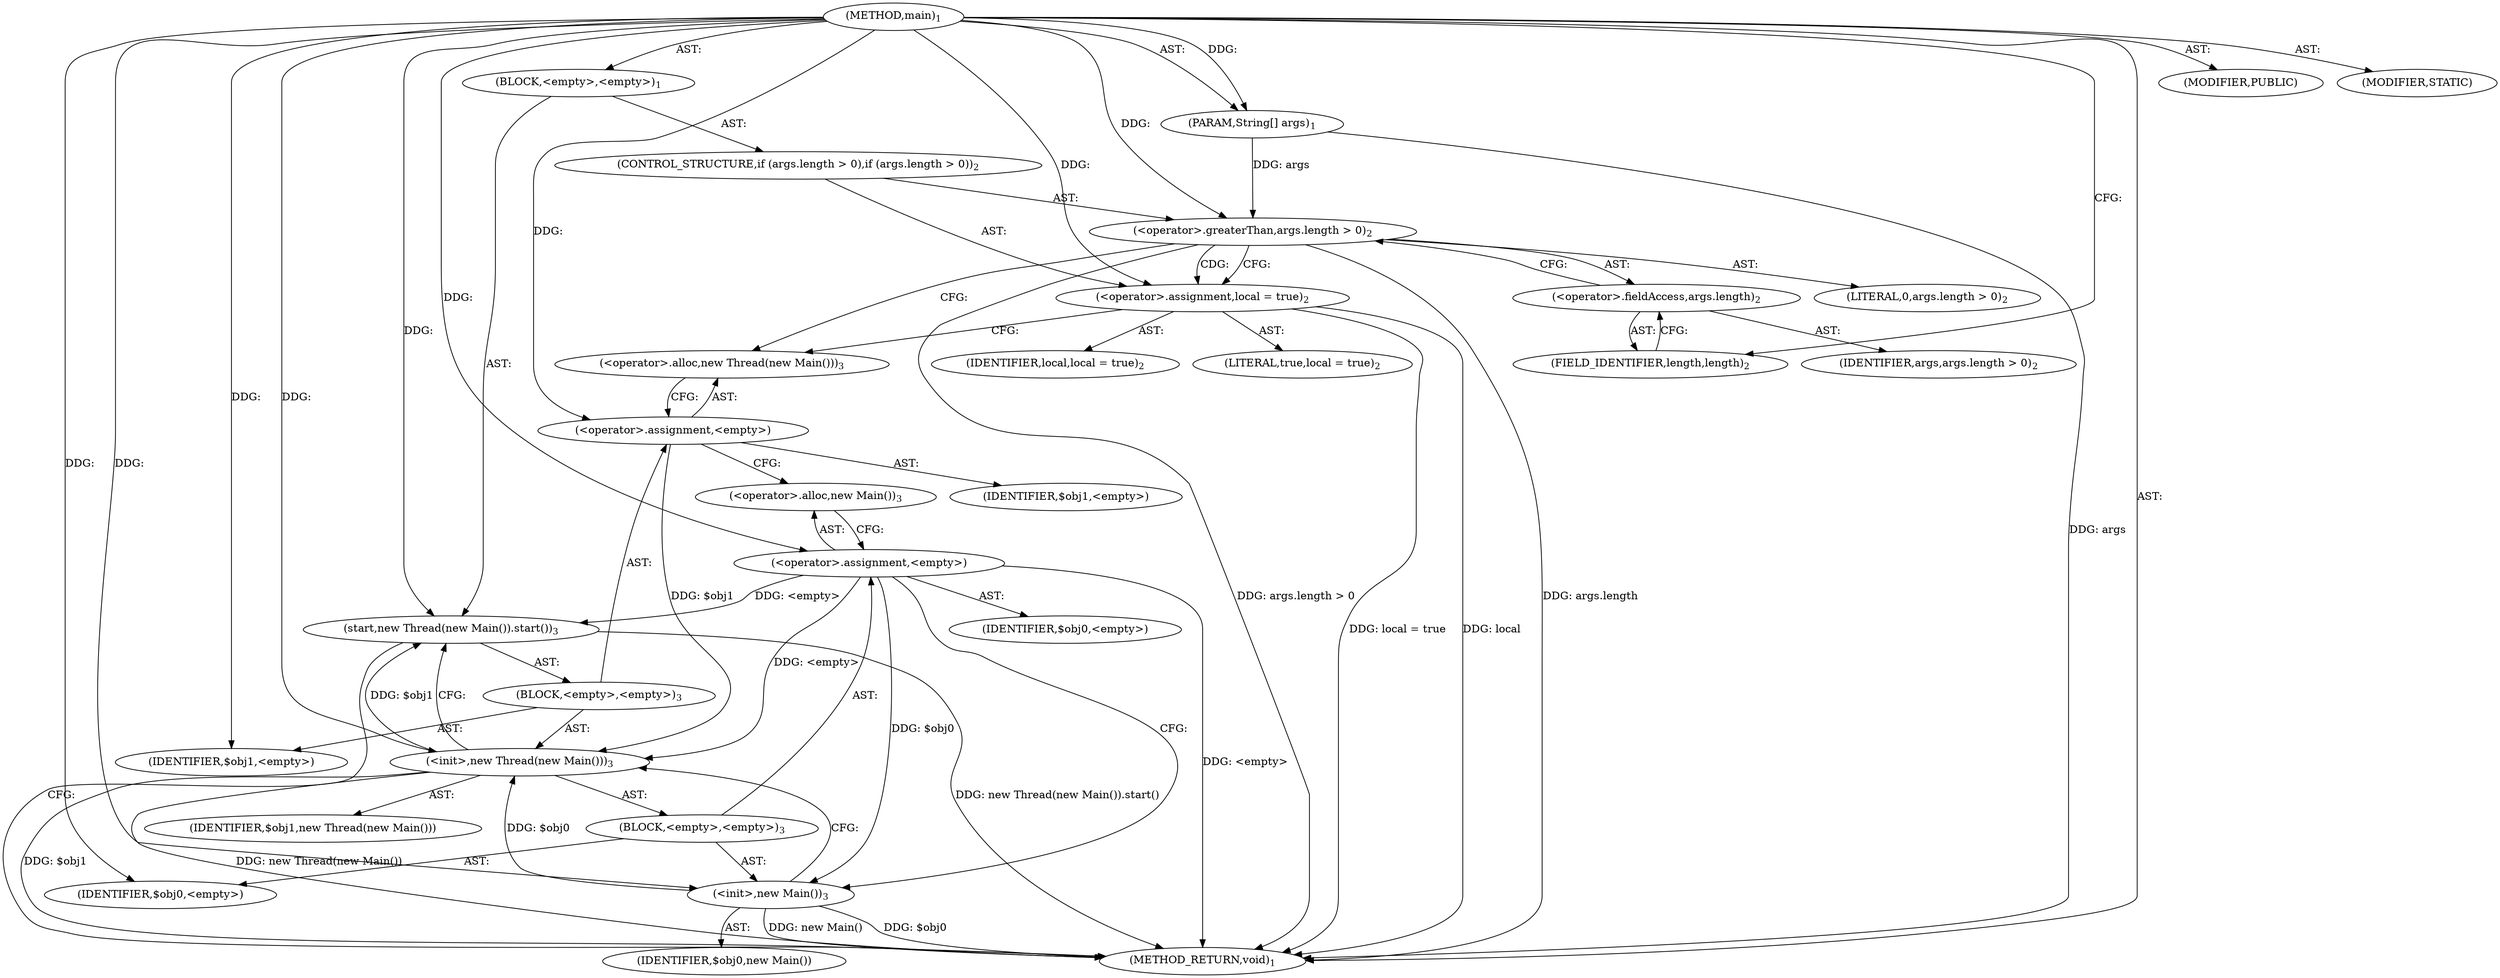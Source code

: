 digraph "main" {  
"17" [label = <(METHOD,main)<SUB>1</SUB>> ]
"18" [label = <(PARAM,String[] args)<SUB>1</SUB>> ]
"19" [label = <(BLOCK,&lt;empty&gt;,&lt;empty&gt;)<SUB>1</SUB>> ]
"20" [label = <(CONTROL_STRUCTURE,if (args.length &gt; 0),if (args.length &gt; 0))<SUB>2</SUB>> ]
"21" [label = <(&lt;operator&gt;.greaterThan,args.length &gt; 0)<SUB>2</SUB>> ]
"22" [label = <(&lt;operator&gt;.fieldAccess,args.length)<SUB>2</SUB>> ]
"23" [label = <(IDENTIFIER,args,args.length &gt; 0)<SUB>2</SUB>> ]
"24" [label = <(FIELD_IDENTIFIER,length,length)<SUB>2</SUB>> ]
"25" [label = <(LITERAL,0,args.length &gt; 0)<SUB>2</SUB>> ]
"26" [label = <(&lt;operator&gt;.assignment,local = true)<SUB>2</SUB>> ]
"27" [label = <(IDENTIFIER,local,local = true)<SUB>2</SUB>> ]
"28" [label = <(LITERAL,true,local = true)<SUB>2</SUB>> ]
"29" [label = <(start,new Thread(new Main()).start())<SUB>3</SUB>> ]
"30" [label = <(BLOCK,&lt;empty&gt;,&lt;empty&gt;)<SUB>3</SUB>> ]
"31" [label = <(&lt;operator&gt;.assignment,&lt;empty&gt;)> ]
"32" [label = <(IDENTIFIER,$obj1,&lt;empty&gt;)> ]
"33" [label = <(&lt;operator&gt;.alloc,new Thread(new Main()))<SUB>3</SUB>> ]
"34" [label = <(&lt;init&gt;,new Thread(new Main()))<SUB>3</SUB>> ]
"35" [label = <(IDENTIFIER,$obj1,new Thread(new Main()))> ]
"36" [label = <(BLOCK,&lt;empty&gt;,&lt;empty&gt;)<SUB>3</SUB>> ]
"37" [label = <(&lt;operator&gt;.assignment,&lt;empty&gt;)> ]
"38" [label = <(IDENTIFIER,$obj0,&lt;empty&gt;)> ]
"39" [label = <(&lt;operator&gt;.alloc,new Main())<SUB>3</SUB>> ]
"40" [label = <(&lt;init&gt;,new Main())<SUB>3</SUB>> ]
"41" [label = <(IDENTIFIER,$obj0,new Main())> ]
"42" [label = <(IDENTIFIER,$obj0,&lt;empty&gt;)> ]
"43" [label = <(IDENTIFIER,$obj1,&lt;empty&gt;)> ]
"44" [label = <(MODIFIER,PUBLIC)> ]
"45" [label = <(MODIFIER,STATIC)> ]
"46" [label = <(METHOD_RETURN,void)<SUB>1</SUB>> ]
  "17" -> "18"  [ label = "AST: "] 
  "17" -> "19"  [ label = "AST: "] 
  "17" -> "44"  [ label = "AST: "] 
  "17" -> "45"  [ label = "AST: "] 
  "17" -> "46"  [ label = "AST: "] 
  "19" -> "20"  [ label = "AST: "] 
  "19" -> "29"  [ label = "AST: "] 
  "20" -> "21"  [ label = "AST: "] 
  "20" -> "26"  [ label = "AST: "] 
  "21" -> "22"  [ label = "AST: "] 
  "21" -> "25"  [ label = "AST: "] 
  "22" -> "23"  [ label = "AST: "] 
  "22" -> "24"  [ label = "AST: "] 
  "26" -> "27"  [ label = "AST: "] 
  "26" -> "28"  [ label = "AST: "] 
  "29" -> "30"  [ label = "AST: "] 
  "30" -> "31"  [ label = "AST: "] 
  "30" -> "34"  [ label = "AST: "] 
  "30" -> "43"  [ label = "AST: "] 
  "31" -> "32"  [ label = "AST: "] 
  "31" -> "33"  [ label = "AST: "] 
  "34" -> "35"  [ label = "AST: "] 
  "34" -> "36"  [ label = "AST: "] 
  "36" -> "37"  [ label = "AST: "] 
  "36" -> "40"  [ label = "AST: "] 
  "36" -> "42"  [ label = "AST: "] 
  "37" -> "38"  [ label = "AST: "] 
  "37" -> "39"  [ label = "AST: "] 
  "40" -> "41"  [ label = "AST: "] 
  "29" -> "46"  [ label = "CFG: "] 
  "21" -> "26"  [ label = "CFG: "] 
  "21" -> "33"  [ label = "CFG: "] 
  "26" -> "33"  [ label = "CFG: "] 
  "22" -> "21"  [ label = "CFG: "] 
  "31" -> "39"  [ label = "CFG: "] 
  "34" -> "29"  [ label = "CFG: "] 
  "24" -> "22"  [ label = "CFG: "] 
  "33" -> "31"  [ label = "CFG: "] 
  "37" -> "40"  [ label = "CFG: "] 
  "40" -> "34"  [ label = "CFG: "] 
  "39" -> "37"  [ label = "CFG: "] 
  "17" -> "24"  [ label = "CFG: "] 
  "18" -> "46"  [ label = "DDG: args"] 
  "21" -> "46"  [ label = "DDG: args.length"] 
  "21" -> "46"  [ label = "DDG: args.length &gt; 0"] 
  "26" -> "46"  [ label = "DDG: local = true"] 
  "34" -> "46"  [ label = "DDG: $obj1"] 
  "37" -> "46"  [ label = "DDG: &lt;empty&gt;"] 
  "40" -> "46"  [ label = "DDG: $obj0"] 
  "40" -> "46"  [ label = "DDG: new Main()"] 
  "34" -> "46"  [ label = "DDG: new Thread(new Main())"] 
  "29" -> "46"  [ label = "DDG: new Thread(new Main()).start()"] 
  "26" -> "46"  [ label = "DDG: local"] 
  "17" -> "18"  [ label = "DDG: "] 
  "17" -> "26"  [ label = "DDG: "] 
  "37" -> "29"  [ label = "DDG: &lt;empty&gt;"] 
  "34" -> "29"  [ label = "DDG: $obj1"] 
  "17" -> "29"  [ label = "DDG: "] 
  "18" -> "21"  [ label = "DDG: args"] 
  "17" -> "21"  [ label = "DDG: "] 
  "17" -> "31"  [ label = "DDG: "] 
  "17" -> "43"  [ label = "DDG: "] 
  "31" -> "34"  [ label = "DDG: $obj1"] 
  "17" -> "34"  [ label = "DDG: "] 
  "37" -> "34"  [ label = "DDG: &lt;empty&gt;"] 
  "40" -> "34"  [ label = "DDG: $obj0"] 
  "17" -> "37"  [ label = "DDG: "] 
  "17" -> "42"  [ label = "DDG: "] 
  "37" -> "40"  [ label = "DDG: $obj0"] 
  "17" -> "40"  [ label = "DDG: "] 
  "21" -> "26"  [ label = "CDG: "] 
}
